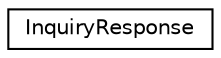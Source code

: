 digraph "Graphical Class Hierarchy"
{
  edge [fontname="Helvetica",fontsize="10",labelfontname="Helvetica",labelfontsize="10"];
  node [fontname="Helvetica",fontsize="10",shape=record];
  rankdir="LR";
  Node1 [label="InquiryResponse",height=0.2,width=0.4,color="black", fillcolor="white", style="filled",URL="$struct_inquiry_response.html"];
}
